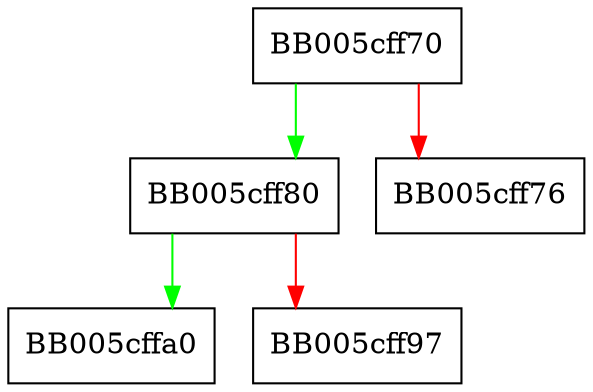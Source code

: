 digraph mdname2nid {
  node [shape="box"];
  graph [splines=ortho];
  BB005cff70 -> BB005cff80 [color="green"];
  BB005cff70 -> BB005cff76 [color="red"];
  BB005cff80 -> BB005cffa0 [color="green"];
  BB005cff80 -> BB005cff97 [color="red"];
}